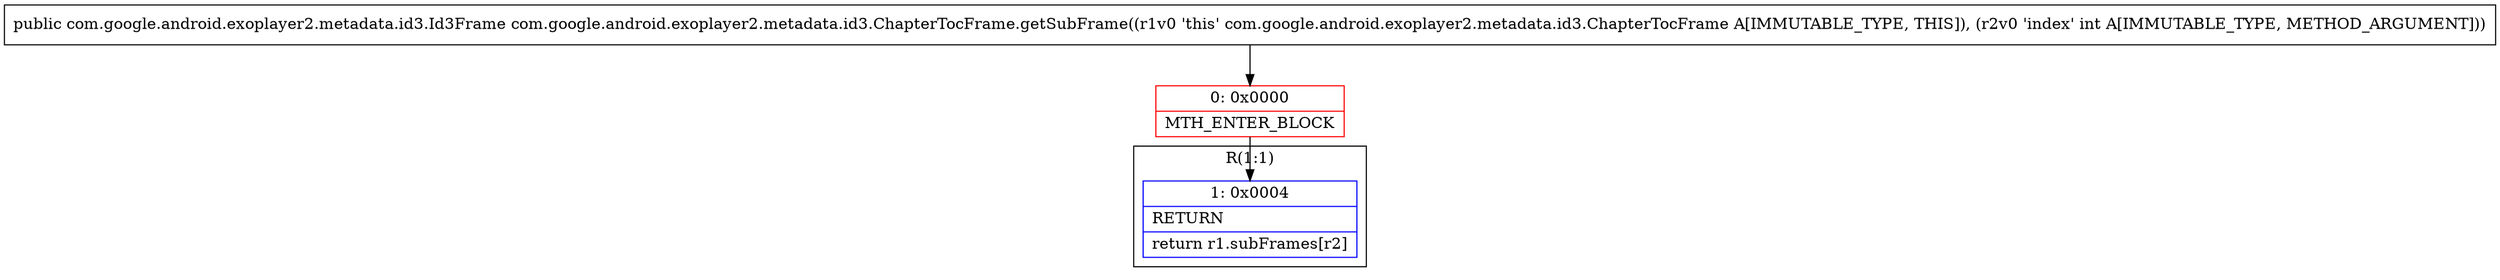 digraph "CFG forcom.google.android.exoplayer2.metadata.id3.ChapterTocFrame.getSubFrame(I)Lcom\/google\/android\/exoplayer2\/metadata\/id3\/Id3Frame;" {
subgraph cluster_Region_426116756 {
label = "R(1:1)";
node [shape=record,color=blue];
Node_1 [shape=record,label="{1\:\ 0x0004|RETURN\l|return r1.subFrames[r2]\l}"];
}
Node_0 [shape=record,color=red,label="{0\:\ 0x0000|MTH_ENTER_BLOCK\l}"];
MethodNode[shape=record,label="{public com.google.android.exoplayer2.metadata.id3.Id3Frame com.google.android.exoplayer2.metadata.id3.ChapterTocFrame.getSubFrame((r1v0 'this' com.google.android.exoplayer2.metadata.id3.ChapterTocFrame A[IMMUTABLE_TYPE, THIS]), (r2v0 'index' int A[IMMUTABLE_TYPE, METHOD_ARGUMENT])) }"];
MethodNode -> Node_0;
Node_0 -> Node_1;
}

